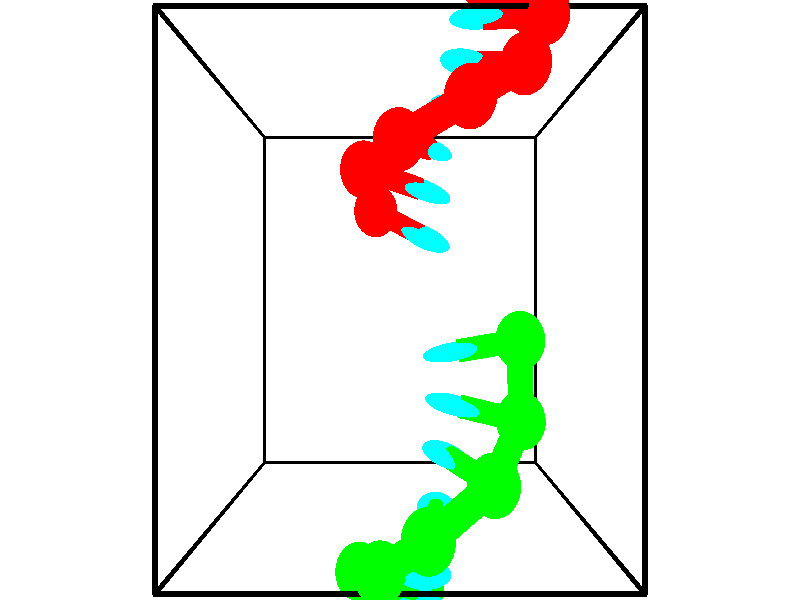 // switches for output
#declare DRAW_BASES = 1; // possible values are 0, 1; only relevant for DNA ribbons
#declare DRAW_BASES_TYPE = 3; // possible values are 1, 2, 3; only relevant for DNA ribbons
#declare DRAW_FOG = 0; // set to 1 to enable fog

#include "colors.inc"

#include "transforms.inc"
background { rgb <1, 1, 1>}

#default {
   normal{
       ripples 0.25
       frequency 0.20
       turbulence 0.2
       lambda 5
   }
	finish {
		phong 0.1
		phong_size 40.
	}
}

// original window dimensions: 1024x640


// camera settings

camera {
	sky <-0, 1, 0>
	up <-0, 1, 0>
	right 1.6 * <1, 0, 0>
	location <2.5, 2.5, 11.1562>
	look_at <2.5, 2.5, 2.5>
	direction <0, 0, -8.6562>
	angle 67.0682
}


# declare cpy_camera_pos = <2.5, 2.5, 11.1562>;
# if (DRAW_FOG = 1)
fog {
	fog_type 2
	up vnormalize(cpy_camera_pos)
	color rgbt<1,1,1,0.3>
	distance 1e-5
	fog_alt 3e-3
	fog_offset 4
}
# end


// LIGHTS

# declare lum = 6;
global_settings {
	ambient_light rgb lum * <0.05, 0.05, 0.05>
	max_trace_level 15
}# declare cpy_direct_light_amount = 0.25;
light_source
{	1000 * <-1, -1, 1>,
	rgb lum * cpy_direct_light_amount
	parallel
}

light_source
{	1000 * <1, 1, -1>,
	rgb lum * cpy_direct_light_amount
	parallel
}

// strand 0

// nucleotide -1

// particle -1
sphere {
	<2.220312, 3.357339, 4.165304> 0.250000
	pigment { color rgbt <1,0,0,0> }
	no_shadow
}
cylinder {
	<2.539293, 3.195793, 4.344620>,  <2.730681, 3.098866, 4.452209>, 0.100000
	pigment { color rgbt <1,0,0,0> }
	no_shadow
}
cylinder {
	<2.539293, 3.195793, 4.344620>,  <2.220312, 3.357339, 4.165304>, 0.100000
	pigment { color rgbt <1,0,0,0> }
	no_shadow
}

// particle -1
sphere {
	<2.539293, 3.195793, 4.344620> 0.100000
	pigment { color rgbt <1,0,0,0> }
	no_shadow
}
sphere {
	0, 1
	scale<0.080000,0.200000,0.300000>
	matrix <0.208706, 0.881726, 0.423086,
		-0.566138, -0.243830, 0.787423,
		0.797452, -0.403865, 0.448290,
		2.778528, 3.074634, 4.479107>
	pigment { color rgbt <0,1,1,0> }
	no_shadow
}
cylinder {
	<2.124870, 3.632713, 4.852973>,  <2.220312, 3.357339, 4.165304>, 0.130000
	pigment { color rgbt <1,0,0,0> }
	no_shadow
}

// nucleotide -1

// particle -1
sphere {
	<2.124870, 3.632713, 4.852973> 0.250000
	pigment { color rgbt <1,0,0,0> }
	no_shadow
}
cylinder {
	<2.493856, 3.549862, 4.722649>,  <2.715249, 3.500151, 4.644454>, 0.100000
	pigment { color rgbt <1,0,0,0> }
	no_shadow
}
cylinder {
	<2.493856, 3.549862, 4.722649>,  <2.124870, 3.632713, 4.852973>, 0.100000
	pigment { color rgbt <1,0,0,0> }
	no_shadow
}

// particle -1
sphere {
	<2.493856, 3.549862, 4.722649> 0.100000
	pigment { color rgbt <1,0,0,0> }
	no_shadow
}
sphere {
	0, 1
	scale<0.080000,0.200000,0.300000>
	matrix <0.326412, 0.869095, 0.371658,
		0.206178, -0.449190, 0.869321,
		0.922467, -0.207129, -0.325810,
		2.770597, 3.487723, 4.624906>
	pigment { color rgbt <0,1,1,0> }
	no_shadow
}
cylinder {
	<2.488229, 3.777496, 5.388281>,  <2.124870, 3.632713, 4.852973>, 0.130000
	pigment { color rgbt <1,0,0,0> }
	no_shadow
}

// nucleotide -1

// particle -1
sphere {
	<2.488229, 3.777496, 5.388281> 0.250000
	pigment { color rgbt <1,0,0,0> }
	no_shadow
}
cylinder {
	<2.687149, 3.806145, 5.042435>,  <2.806501, 3.823334, 4.834927>, 0.100000
	pigment { color rgbt <1,0,0,0> }
	no_shadow
}
cylinder {
	<2.687149, 3.806145, 5.042435>,  <2.488229, 3.777496, 5.388281>, 0.100000
	pigment { color rgbt <1,0,0,0> }
	no_shadow
}

// particle -1
sphere {
	<2.687149, 3.806145, 5.042435> 0.100000
	pigment { color rgbt <1,0,0,0> }
	no_shadow
}
sphere {
	0, 1
	scale<0.080000,0.200000,0.300000>
	matrix <0.329690, 0.906223, 0.264696,
		0.802494, -0.416689, 0.427052,
		0.497300, 0.071622, -0.864617,
		2.836339, 3.827631, 4.783050>
	pigment { color rgbt <0,1,1,0> }
	no_shadow
}
cylinder {
	<3.160832, 4.092005, 5.491089>,  <2.488229, 3.777496, 5.388281>, 0.130000
	pigment { color rgbt <1,0,0,0> }
	no_shadow
}

// nucleotide -1

// particle -1
sphere {
	<3.160832, 4.092005, 5.491089> 0.250000
	pigment { color rgbt <1,0,0,0> }
	no_shadow
}
cylinder {
	<3.080951, 4.152111, 5.103783>,  <3.033022, 4.188175, 4.871399>, 0.100000
	pigment { color rgbt <1,0,0,0> }
	no_shadow
}
cylinder {
	<3.080951, 4.152111, 5.103783>,  <3.160832, 4.092005, 5.491089>, 0.100000
	pigment { color rgbt <1,0,0,0> }
	no_shadow
}

// particle -1
sphere {
	<3.080951, 4.152111, 5.103783> 0.100000
	pigment { color rgbt <1,0,0,0> }
	no_shadow
}
sphere {
	0, 1
	scale<0.080000,0.200000,0.300000>
	matrix <0.230019, 0.967747, 0.102745,
		0.952476, -0.202201, -0.227826,
		-0.199703, 0.150266, -0.968266,
		3.021040, 4.197191, 4.813303>
	pigment { color rgbt <0,1,1,0> }
	no_shadow
}
cylinder {
	<3.727475, 4.423656, 5.265520>,  <3.160832, 4.092005, 5.491089>, 0.130000
	pigment { color rgbt <1,0,0,0> }
	no_shadow
}

// nucleotide -1

// particle -1
sphere {
	<3.727475, 4.423656, 5.265520> 0.250000
	pigment { color rgbt <1,0,0,0> }
	no_shadow
}
cylinder {
	<3.416625, 4.504002, 5.026947>,  <3.230114, 4.552208, 4.883803>, 0.100000
	pigment { color rgbt <1,0,0,0> }
	no_shadow
}
cylinder {
	<3.416625, 4.504002, 5.026947>,  <3.727475, 4.423656, 5.265520>, 0.100000
	pigment { color rgbt <1,0,0,0> }
	no_shadow
}

// particle -1
sphere {
	<3.416625, 4.504002, 5.026947> 0.100000
	pigment { color rgbt <1,0,0,0> }
	no_shadow
}
sphere {
	0, 1
	scale<0.080000,0.200000,0.300000>
	matrix <0.302891, 0.950094, -0.074688,
		0.551664, -0.238696, -0.799182,
		-0.777126, 0.200862, -0.596431,
		3.183487, 4.564260, 4.848018>
	pigment { color rgbt <0,1,1,0> }
	no_shadow
}
cylinder {
	<4.013750, 4.970373, 4.876169>,  <3.727475, 4.423656, 5.265520>, 0.130000
	pigment { color rgbt <1,0,0,0> }
	no_shadow
}

// nucleotide -1

// particle -1
sphere {
	<4.013750, 4.970373, 4.876169> 0.250000
	pigment { color rgbt <1,0,0,0> }
	no_shadow
}
cylinder {
	<3.618078, 4.977314, 4.817894>,  <3.380675, 4.981479, 4.782929>, 0.100000
	pigment { color rgbt <1,0,0,0> }
	no_shadow
}
cylinder {
	<3.618078, 4.977314, 4.817894>,  <4.013750, 4.970373, 4.876169>, 0.100000
	pigment { color rgbt <1,0,0,0> }
	no_shadow
}

// particle -1
sphere {
	<3.618078, 4.977314, 4.817894> 0.100000
	pigment { color rgbt <1,0,0,0> }
	no_shadow
}
sphere {
	0, 1
	scale<0.080000,0.200000,0.300000>
	matrix <0.005361, 0.996593, 0.082303,
		0.146620, 0.080631, -0.985901,
		-0.989178, 0.017353, -0.145688,
		3.321325, 4.982520, 4.774188>
	pigment { color rgbt <0,1,1,0> }
	no_shadow
}
cylinder {
	<3.972264, 5.310248, 4.249126>,  <4.013750, 4.970373, 4.876169>, 0.130000
	pigment { color rgbt <1,0,0,0> }
	no_shadow
}

// nucleotide -1

// particle -1
sphere {
	<3.972264, 5.310248, 4.249126> 0.250000
	pigment { color rgbt <1,0,0,0> }
	no_shadow
}
cylinder {
	<3.626338, 5.343693, 4.447159>,  <3.418783, 5.363760, 4.565979>, 0.100000
	pigment { color rgbt <1,0,0,0> }
	no_shadow
}
cylinder {
	<3.626338, 5.343693, 4.447159>,  <3.972264, 5.310248, 4.249126>, 0.100000
	pigment { color rgbt <1,0,0,0> }
	no_shadow
}

// particle -1
sphere {
	<3.626338, 5.343693, 4.447159> 0.100000
	pigment { color rgbt <1,0,0,0> }
	no_shadow
}
sphere {
	0, 1
	scale<0.080000,0.200000,0.300000>
	matrix <0.064699, 0.996374, -0.055258,
		-0.497906, -0.015757, -0.867088,
		-0.864814, 0.083613, 0.495081,
		3.366894, 5.368777, 4.595683>
	pigment { color rgbt <0,1,1,0> }
	no_shadow
}
cylinder {
	<3.502766, 5.698328, 3.840012>,  <3.972264, 5.310248, 4.249126>, 0.130000
	pigment { color rgbt <1,0,0,0> }
	no_shadow
}

// nucleotide -1

// particle -1
sphere {
	<3.502766, 5.698328, 3.840012> 0.250000
	pigment { color rgbt <1,0,0,0> }
	no_shadow
}
cylinder {
	<3.454550, 5.761772, 4.231995>,  <3.425620, 5.799839, 4.467184>, 0.100000
	pigment { color rgbt <1,0,0,0> }
	no_shadow
}
cylinder {
	<3.454550, 5.761772, 4.231995>,  <3.502766, 5.698328, 3.840012>, 0.100000
	pigment { color rgbt <1,0,0,0> }
	no_shadow
}

// particle -1
sphere {
	<3.454550, 5.761772, 4.231995> 0.100000
	pigment { color rgbt <1,0,0,0> }
	no_shadow
}
sphere {
	0, 1
	scale<0.080000,0.200000,0.300000>
	matrix <0.121500, 0.982089, -0.144010,
		-0.985245, 0.101706, -0.137652,
		-0.120540, 0.158610, 0.979956,
		3.418388, 5.809355, 4.525981>
	pigment { color rgbt <0,1,1,0> }
	no_shadow
}
// strand 1

// nucleotide -1

// particle -1
sphere {
	<3.721511, 2.158258, 5.016513> 0.250000
	pigment { color rgbt <0,1,0,0> }
	no_shadow
}
cylinder {
	<3.327526, 2.099560, 4.980042>,  <3.091135, 2.064341, 4.958158>, 0.100000
	pigment { color rgbt <0,1,0,0> }
	no_shadow
}
cylinder {
	<3.327526, 2.099560, 4.980042>,  <3.721511, 2.158258, 5.016513>, 0.100000
	pigment { color rgbt <0,1,0,0> }
	no_shadow
}

// particle -1
sphere {
	<3.327526, 2.099560, 4.980042> 0.100000
	pigment { color rgbt <0,1,0,0> }
	no_shadow
}
sphere {
	0, 1
	scale<0.080000,0.200000,0.300000>
	matrix <0.144779, -0.989072, 0.027859,
		-0.094271, 0.014239, 0.995445,
		-0.984963, -0.146746, -0.091179,
		3.032037, 2.055536, 4.952688>
	pigment { color rgbt <0,1,1,0> }
	no_shadow
}
cylinder {
	<3.738977, 1.467581, 4.960522>,  <3.721511, 2.158258, 5.016513>, 0.130000
	pigment { color rgbt <0,1,0,0> }
	no_shadow
}

// nucleotide -1

// particle -1
sphere {
	<3.738977, 1.467581, 4.960522> 0.250000
	pigment { color rgbt <0,1,0,0> }
	no_shadow
}
cylinder {
	<3.346485, 1.544720, 4.960396>,  <3.110990, 1.591003, 4.960320>, 0.100000
	pigment { color rgbt <0,1,0,0> }
	no_shadow
}
cylinder {
	<3.346485, 1.544720, 4.960396>,  <3.738977, 1.467581, 4.960522>, 0.100000
	pigment { color rgbt <0,1,0,0> }
	no_shadow
}

// particle -1
sphere {
	<3.346485, 1.544720, 4.960396> 0.100000
	pigment { color rgbt <0,1,0,0> }
	no_shadow
}
sphere {
	0, 1
	scale<0.080000,0.200000,0.300000>
	matrix <-0.192180, -0.977975, -0.081439,
		-0.016015, -0.079850, 0.996678,
		-0.981229, 0.192846, -0.000316,
		3.052116, 1.602574, 4.960301>
	pigment { color rgbt <0,1,1,0> }
	no_shadow
}
cylinder {
	<3.378140, 1.053957, 5.509626>,  <3.738977, 1.467581, 4.960522>, 0.130000
	pigment { color rgbt <0,1,0,0> }
	no_shadow
}

// nucleotide -1

// particle -1
sphere {
	<3.378140, 1.053957, 5.509626> 0.250000
	pigment { color rgbt <0,1,0,0> }
	no_shadow
}
cylinder {
	<3.144661, 1.122822, 5.192223>,  <3.004574, 1.164141, 5.001780>, 0.100000
	pigment { color rgbt <0,1,0,0> }
	no_shadow
}
cylinder {
	<3.144661, 1.122822, 5.192223>,  <3.378140, 1.053957, 5.509626>, 0.100000
	pigment { color rgbt <0,1,0,0> }
	no_shadow
}

// particle -1
sphere {
	<3.144661, 1.122822, 5.192223> 0.100000
	pigment { color rgbt <0,1,0,0> }
	no_shadow
}
sphere {
	0, 1
	scale<0.080000,0.200000,0.300000>
	matrix <-0.133723, -0.984301, -0.115193,
		-0.800884, 0.038873, 0.597556,
		-0.583697, 0.172163, -0.793510,
		2.969552, 1.174471, 4.954170>
	pigment { color rgbt <0,1,1,0> }
	no_shadow
}
cylinder {
	<2.756121, 0.673488, 5.676467>,  <3.378140, 1.053957, 5.509626>, 0.130000
	pigment { color rgbt <0,1,0,0> }
	no_shadow
}

// nucleotide -1

// particle -1
sphere {
	<2.756121, 0.673488, 5.676467> 0.250000
	pigment { color rgbt <0,1,0,0> }
	no_shadow
}
cylinder {
	<2.824162, 0.707596, 5.283775>,  <2.864986, 0.728061, 5.048160>, 0.100000
	pigment { color rgbt <0,1,0,0> }
	no_shadow
}
cylinder {
	<2.824162, 0.707596, 5.283775>,  <2.756121, 0.673488, 5.676467>, 0.100000
	pigment { color rgbt <0,1,0,0> }
	no_shadow
}

// particle -1
sphere {
	<2.824162, 0.707596, 5.283775> 0.100000
	pigment { color rgbt <0,1,0,0> }
	no_shadow
}
sphere {
	0, 1
	scale<0.080000,0.200000,0.300000>
	matrix <-0.102854, -0.989271, -0.103747,
		-0.980044, 0.118622, -0.159506,
		0.170102, 0.085271, -0.981730,
		2.875192, 0.733177, 4.989256>
	pigment { color rgbt <0,1,1,0> }
	no_shadow
}
cylinder {
	<2.304895, 0.304458, 5.334432>,  <2.756121, 0.673488, 5.676467>, 0.130000
	pigment { color rgbt <0,1,0,0> }
	no_shadow
}

// nucleotide -1

// particle -1
sphere {
	<2.304895, 0.304458, 5.334432> 0.250000
	pigment { color rgbt <0,1,0,0> }
	no_shadow
}
cylinder {
	<2.590298, 0.352493, 5.058319>,  <2.761539, 0.381314, 4.892652>, 0.100000
	pigment { color rgbt <0,1,0,0> }
	no_shadow
}
cylinder {
	<2.590298, 0.352493, 5.058319>,  <2.304895, 0.304458, 5.334432>, 0.100000
	pigment { color rgbt <0,1,0,0> }
	no_shadow
}

// particle -1
sphere {
	<2.590298, 0.352493, 5.058319> 0.100000
	pigment { color rgbt <0,1,0,0> }
	no_shadow
}
sphere {
	0, 1
	scale<0.080000,0.200000,0.300000>
	matrix <-0.039689, -0.976693, -0.210938,
		-0.699524, 0.177902, -0.692110,
		0.713506, 0.120087, -0.690282,
		2.804349, 0.388519, 4.851234>
	pigment { color rgbt <0,1,1,0> }
	no_shadow
}
cylinder {
	<2.052129, 0.060411, 4.634526>,  <2.304895, 0.304458, 5.334432>, 0.130000
	pigment { color rgbt <0,1,0,0> }
	no_shadow
}

// nucleotide -1

// particle -1
sphere {
	<2.052129, 0.060411, 4.634526> 0.250000
	pigment { color rgbt <0,1,0,0> }
	no_shadow
}
cylinder {
	<2.451576, 0.055130, 4.654877>,  <2.691245, 0.051961, 4.667087>, 0.100000
	pigment { color rgbt <0,1,0,0> }
	no_shadow
}
cylinder {
	<2.451576, 0.055130, 4.654877>,  <2.052129, 0.060411, 4.634526>, 0.100000
	pigment { color rgbt <0,1,0,0> }
	no_shadow
}

// particle -1
sphere {
	<2.451576, 0.055130, 4.654877> 0.100000
	pigment { color rgbt <0,1,0,0> }
	no_shadow
}
sphere {
	0, 1
	scale<0.080000,0.200000,0.300000>
	matrix <0.001073, -0.962623, -0.270843,
		0.052552, 0.270523, -0.961278,
		0.998618, -0.013202, 0.050877,
		2.751162, 0.051169, 4.670140>
	pigment { color rgbt <0,1,1,0> }
	no_shadow
}
cylinder {
	<2.237986, -0.237903, 3.969086>,  <2.052129, 0.060411, 4.634526>, 0.130000
	pigment { color rgbt <0,1,0,0> }
	no_shadow
}

// nucleotide -1

// particle -1
sphere {
	<2.237986, -0.237903, 3.969086> 0.250000
	pigment { color rgbt <0,1,0,0> }
	no_shadow
}
cylinder {
	<2.534798, -0.298447, 4.230309>,  <2.712885, -0.334773, 4.387042>, 0.100000
	pigment { color rgbt <0,1,0,0> }
	no_shadow
}
cylinder {
	<2.534798, -0.298447, 4.230309>,  <2.237986, -0.237903, 3.969086>, 0.100000
	pigment { color rgbt <0,1,0,0> }
	no_shadow
}

// particle -1
sphere {
	<2.534798, -0.298447, 4.230309> 0.100000
	pigment { color rgbt <0,1,0,0> }
	no_shadow
}
sphere {
	0, 1
	scale<0.080000,0.200000,0.300000>
	matrix <0.100066, -0.938254, -0.331160,
		0.662857, 0.311080, -0.681066,
		0.742030, -0.151360, 0.653056,
		2.757407, -0.343855, 4.426225>
	pigment { color rgbt <0,1,1,0> }
	no_shadow
}
cylinder {
	<2.803552, -0.494055, 3.619830>,  <2.237986, -0.237903, 3.969086>, 0.130000
	pigment { color rgbt <0,1,0,0> }
	no_shadow
}

// nucleotide -1

// particle -1
sphere {
	<2.803552, -0.494055, 3.619830> 0.250000
	pigment { color rgbt <0,1,0,0> }
	no_shadow
}
cylinder {
	<2.866352, -0.615204, 3.995834>,  <2.904032, -0.687893, 4.221437>, 0.100000
	pigment { color rgbt <0,1,0,0> }
	no_shadow
}
cylinder {
	<2.866352, -0.615204, 3.995834>,  <2.803552, -0.494055, 3.619830>, 0.100000
	pigment { color rgbt <0,1,0,0> }
	no_shadow
}

// particle -1
sphere {
	<2.866352, -0.615204, 3.995834> 0.100000
	pigment { color rgbt <0,1,0,0> }
	no_shadow
}
sphere {
	0, 1
	scale<0.080000,0.200000,0.300000>
	matrix <0.073184, -0.945629, -0.316906,
		0.984883, 0.118547, -0.126298,
		0.156999, -0.302873, 0.940010,
		2.913452, -0.706066, 4.277837>
	pigment { color rgbt <0,1,1,0> }
	no_shadow
}
// box output
cylinder {
	<0.000000, 0.000000, 0.000000>,  <5.000000, 0.000000, 0.000000>, 0.025000
	pigment { color rgbt <0,0,0,0> }
	no_shadow
}
cylinder {
	<0.000000, 0.000000, 0.000000>,  <0.000000, 5.000000, 0.000000>, 0.025000
	pigment { color rgbt <0,0,0,0> }
	no_shadow
}
cylinder {
	<0.000000, 0.000000, 0.000000>,  <0.000000, 0.000000, 5.000000>, 0.025000
	pigment { color rgbt <0,0,0,0> }
	no_shadow
}
cylinder {
	<5.000000, 5.000000, 5.000000>,  <0.000000, 5.000000, 5.000000>, 0.025000
	pigment { color rgbt <0,0,0,0> }
	no_shadow
}
cylinder {
	<5.000000, 5.000000, 5.000000>,  <5.000000, 0.000000, 5.000000>, 0.025000
	pigment { color rgbt <0,0,0,0> }
	no_shadow
}
cylinder {
	<5.000000, 5.000000, 5.000000>,  <5.000000, 5.000000, 0.000000>, 0.025000
	pigment { color rgbt <0,0,0,0> }
	no_shadow
}
cylinder {
	<0.000000, 0.000000, 5.000000>,  <0.000000, 5.000000, 5.000000>, 0.025000
	pigment { color rgbt <0,0,0,0> }
	no_shadow
}
cylinder {
	<0.000000, 0.000000, 5.000000>,  <5.000000, 0.000000, 5.000000>, 0.025000
	pigment { color rgbt <0,0,0,0> }
	no_shadow
}
cylinder {
	<5.000000, 5.000000, 0.000000>,  <0.000000, 5.000000, 0.000000>, 0.025000
	pigment { color rgbt <0,0,0,0> }
	no_shadow
}
cylinder {
	<5.000000, 5.000000, 0.000000>,  <5.000000, 0.000000, 0.000000>, 0.025000
	pigment { color rgbt <0,0,0,0> }
	no_shadow
}
cylinder {
	<5.000000, 0.000000, 5.000000>,  <5.000000, 0.000000, 0.000000>, 0.025000
	pigment { color rgbt <0,0,0,0> }
	no_shadow
}
cylinder {
	<0.000000, 5.000000, 0.000000>,  <0.000000, 5.000000, 5.000000>, 0.025000
	pigment { color rgbt <0,0,0,0> }
	no_shadow
}
// end of box output
